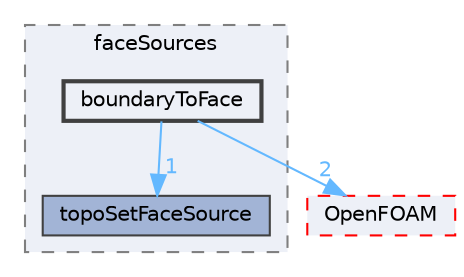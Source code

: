 digraph "src/meshTools/topoSet/faceSources/boundaryToFace"
{
 // LATEX_PDF_SIZE
  bgcolor="transparent";
  edge [fontname=Helvetica,fontsize=10,labelfontname=Helvetica,labelfontsize=10];
  node [fontname=Helvetica,fontsize=10,shape=box,height=0.2,width=0.4];
  compound=true
  subgraph clusterdir_fc41a0af5f1500a9330b8319fbd67c99 {
    graph [ bgcolor="#edf0f7", pencolor="grey50", label="faceSources", fontname=Helvetica,fontsize=10 style="filled,dashed", URL="dir_fc41a0af5f1500a9330b8319fbd67c99.html",tooltip=""]
  dir_bcb39a6daf7061479b2b76b433d5cd50 [label="topoSetFaceSource", fillcolor="#a2b4d6", color="grey25", style="filled", URL="dir_bcb39a6daf7061479b2b76b433d5cd50.html",tooltip=""];
  dir_e8469ee1e19ecb891ac167f89d68abfa [label="boundaryToFace", fillcolor="#edf0f7", color="grey25", style="filled,bold", URL="dir_e8469ee1e19ecb891ac167f89d68abfa.html",tooltip=""];
  }
  dir_c5473ff19b20e6ec4dfe5c310b3778a8 [label="OpenFOAM", fillcolor="#edf0f7", color="red", style="filled,dashed", URL="dir_c5473ff19b20e6ec4dfe5c310b3778a8.html",tooltip=""];
  dir_e8469ee1e19ecb891ac167f89d68abfa->dir_bcb39a6daf7061479b2b76b433d5cd50 [headlabel="1", labeldistance=1.5 headhref="dir_000332_004077.html" href="dir_000332_004077.html" color="steelblue1" fontcolor="steelblue1"];
  dir_e8469ee1e19ecb891ac167f89d68abfa->dir_c5473ff19b20e6ec4dfe5c310b3778a8 [headlabel="2", labeldistance=1.5 headhref="dir_000332_002695.html" href="dir_000332_002695.html" color="steelblue1" fontcolor="steelblue1"];
}
